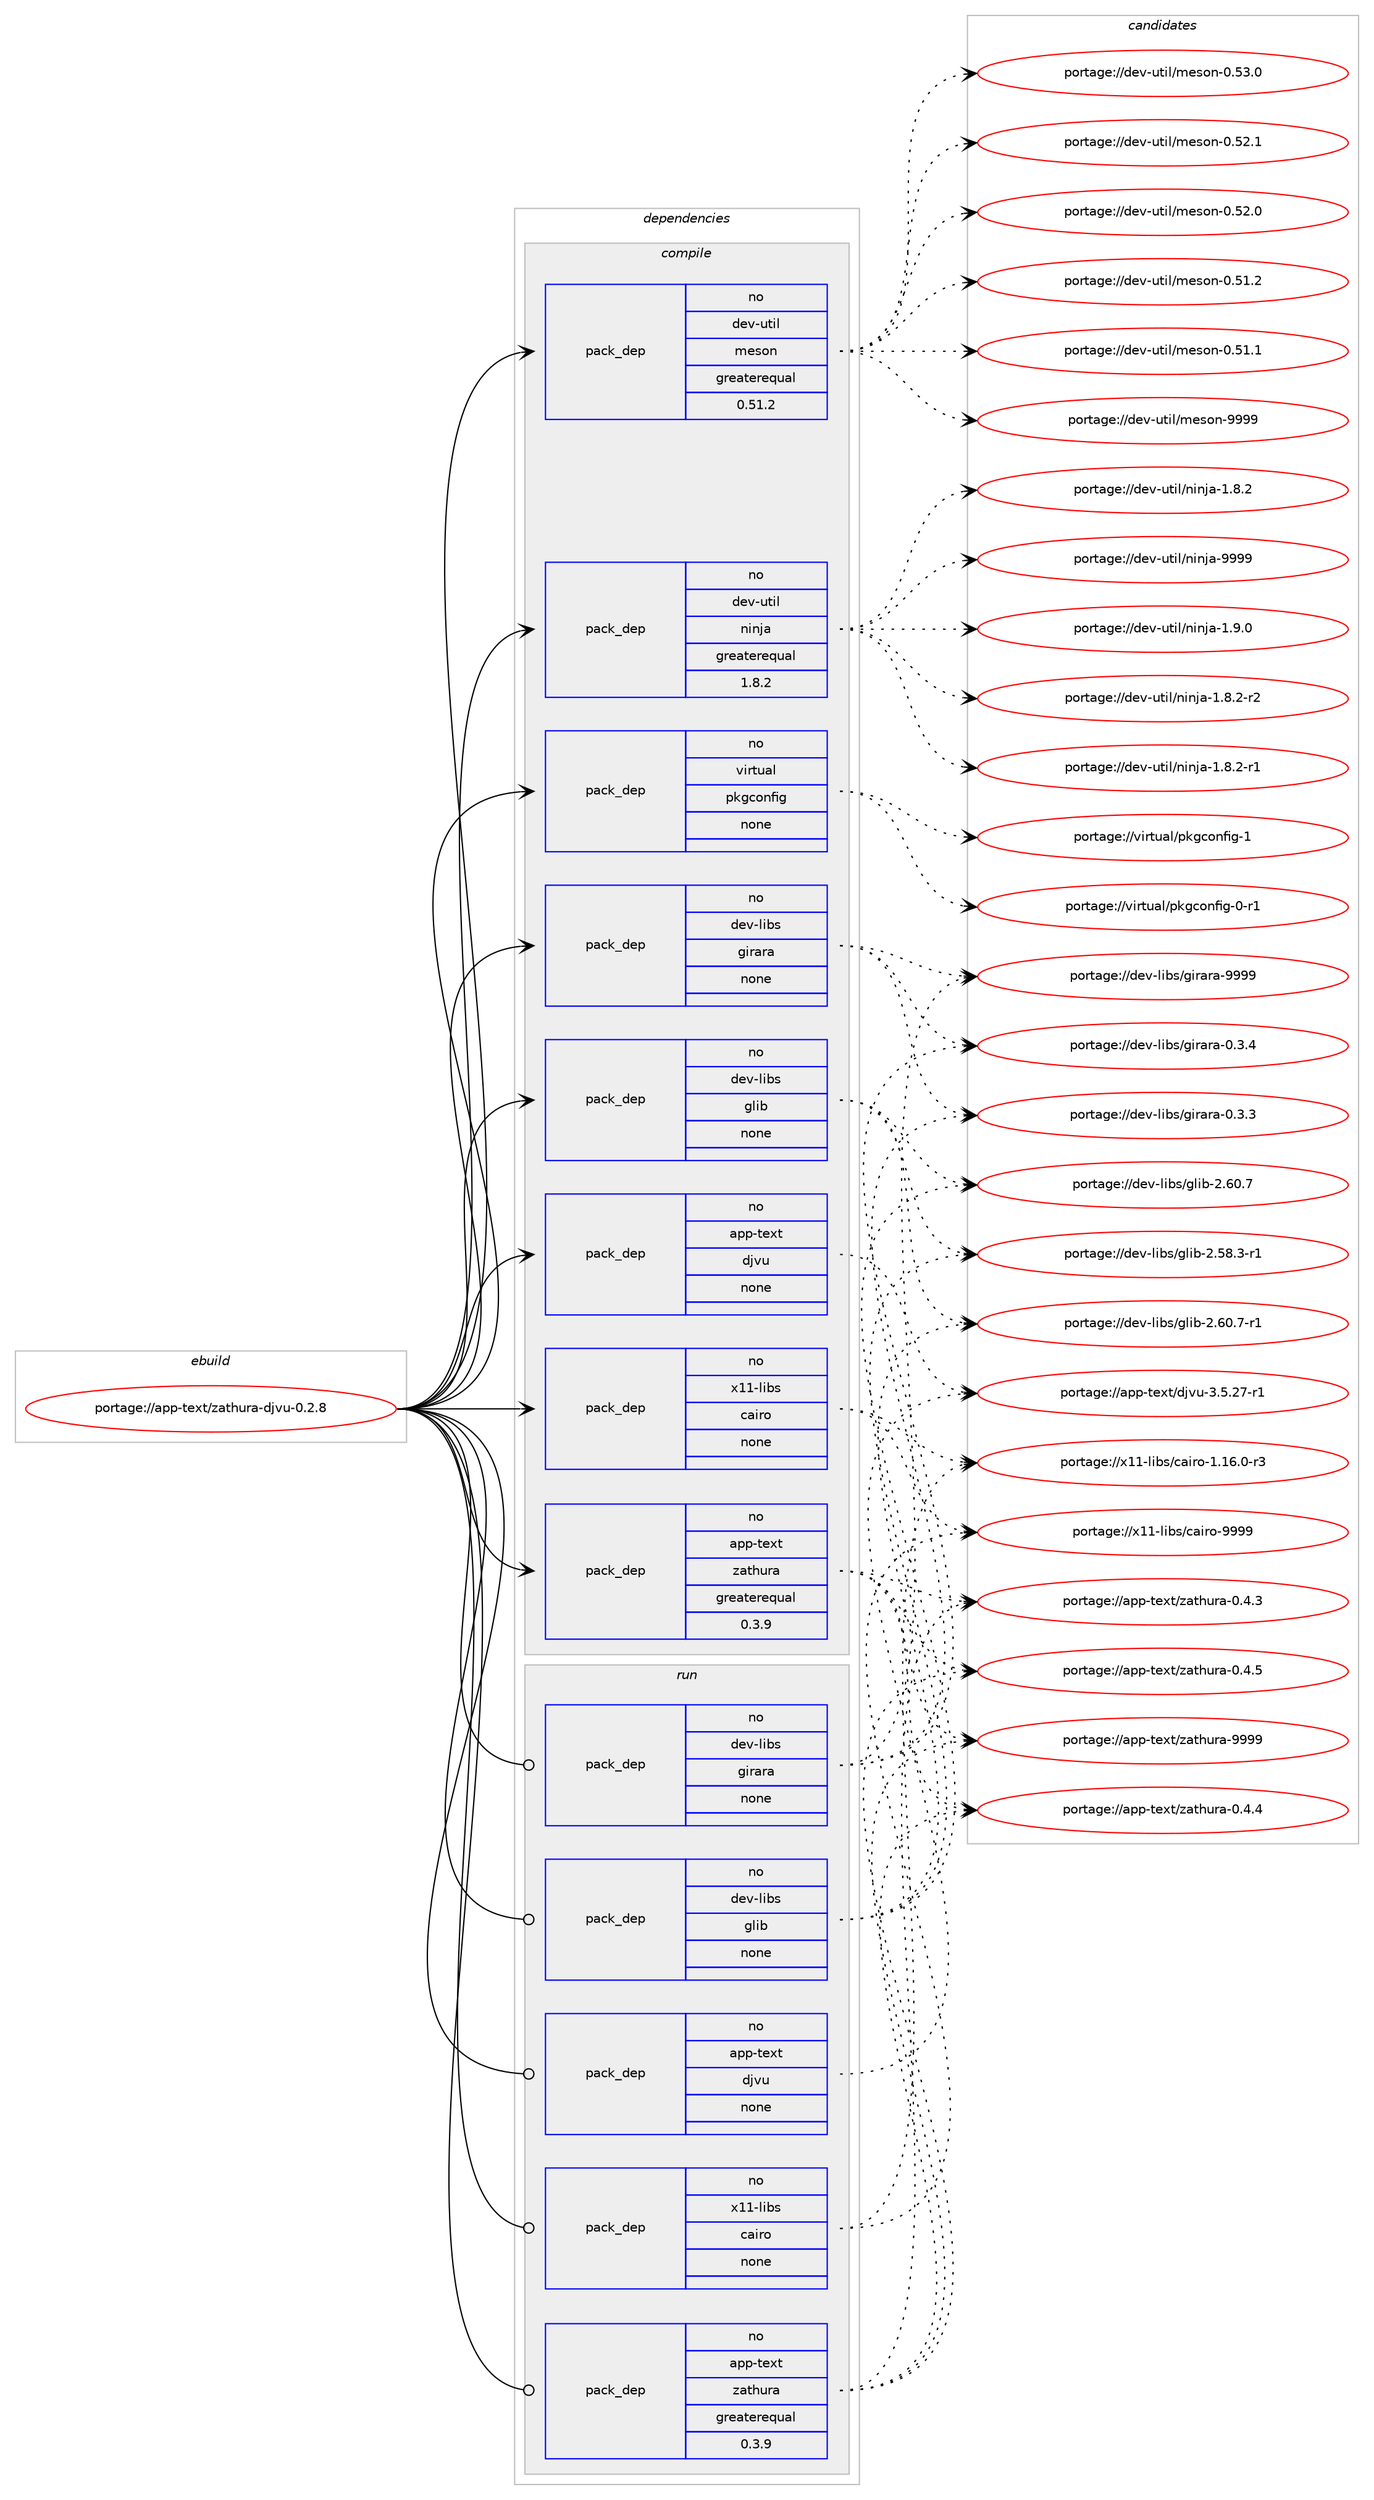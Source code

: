 digraph prolog {

# *************
# Graph options
# *************

newrank=true;
concentrate=true;
compound=true;
graph [rankdir=LR,fontname=Helvetica,fontsize=10,ranksep=1.5];#, ranksep=2.5, nodesep=0.2];
edge  [arrowhead=vee];
node  [fontname=Helvetica,fontsize=10];

# **********
# The ebuild
# **********

subgraph cluster_leftcol {
color=gray;
rank=same;
label=<<i>ebuild</i>>;
id [label="portage://app-text/zathura-djvu-0.2.8", color=red, width=4, href="../app-text/zathura-djvu-0.2.8.svg"];
}

# ****************
# The dependencies
# ****************

subgraph cluster_midcol {
color=gray;
label=<<i>dependencies</i>>;
subgraph cluster_compile {
fillcolor="#eeeeee";
style=filled;
label=<<i>compile</i>>;
subgraph pack443644 {
dependency590706 [label=<<TABLE BORDER="0" CELLBORDER="1" CELLSPACING="0" CELLPADDING="4" WIDTH="220"><TR><TD ROWSPAN="6" CELLPADDING="30">pack_dep</TD></TR><TR><TD WIDTH="110">no</TD></TR><TR><TD>app-text</TD></TR><TR><TD>djvu</TD></TR><TR><TD>none</TD></TR><TR><TD></TD></TR></TABLE>>, shape=none, color=blue];
}
id:e -> dependency590706:w [weight=20,style="solid",arrowhead="vee"];
subgraph pack443645 {
dependency590707 [label=<<TABLE BORDER="0" CELLBORDER="1" CELLSPACING="0" CELLPADDING="4" WIDTH="220"><TR><TD ROWSPAN="6" CELLPADDING="30">pack_dep</TD></TR><TR><TD WIDTH="110">no</TD></TR><TR><TD>app-text</TD></TR><TR><TD>zathura</TD></TR><TR><TD>greaterequal</TD></TR><TR><TD>0.3.9</TD></TR></TABLE>>, shape=none, color=blue];
}
id:e -> dependency590707:w [weight=20,style="solid",arrowhead="vee"];
subgraph pack443646 {
dependency590708 [label=<<TABLE BORDER="0" CELLBORDER="1" CELLSPACING="0" CELLPADDING="4" WIDTH="220"><TR><TD ROWSPAN="6" CELLPADDING="30">pack_dep</TD></TR><TR><TD WIDTH="110">no</TD></TR><TR><TD>dev-libs</TD></TR><TR><TD>girara</TD></TR><TR><TD>none</TD></TR><TR><TD></TD></TR></TABLE>>, shape=none, color=blue];
}
id:e -> dependency590708:w [weight=20,style="solid",arrowhead="vee"];
subgraph pack443647 {
dependency590709 [label=<<TABLE BORDER="0" CELLBORDER="1" CELLSPACING="0" CELLPADDING="4" WIDTH="220"><TR><TD ROWSPAN="6" CELLPADDING="30">pack_dep</TD></TR><TR><TD WIDTH="110">no</TD></TR><TR><TD>dev-libs</TD></TR><TR><TD>glib</TD></TR><TR><TD>none</TD></TR><TR><TD></TD></TR></TABLE>>, shape=none, color=blue];
}
id:e -> dependency590709:w [weight=20,style="solid",arrowhead="vee"];
subgraph pack443648 {
dependency590710 [label=<<TABLE BORDER="0" CELLBORDER="1" CELLSPACING="0" CELLPADDING="4" WIDTH="220"><TR><TD ROWSPAN="6" CELLPADDING="30">pack_dep</TD></TR><TR><TD WIDTH="110">no</TD></TR><TR><TD>dev-util</TD></TR><TR><TD>meson</TD></TR><TR><TD>greaterequal</TD></TR><TR><TD>0.51.2</TD></TR></TABLE>>, shape=none, color=blue];
}
id:e -> dependency590710:w [weight=20,style="solid",arrowhead="vee"];
subgraph pack443649 {
dependency590711 [label=<<TABLE BORDER="0" CELLBORDER="1" CELLSPACING="0" CELLPADDING="4" WIDTH="220"><TR><TD ROWSPAN="6" CELLPADDING="30">pack_dep</TD></TR><TR><TD WIDTH="110">no</TD></TR><TR><TD>dev-util</TD></TR><TR><TD>ninja</TD></TR><TR><TD>greaterequal</TD></TR><TR><TD>1.8.2</TD></TR></TABLE>>, shape=none, color=blue];
}
id:e -> dependency590711:w [weight=20,style="solid",arrowhead="vee"];
subgraph pack443650 {
dependency590712 [label=<<TABLE BORDER="0" CELLBORDER="1" CELLSPACING="0" CELLPADDING="4" WIDTH="220"><TR><TD ROWSPAN="6" CELLPADDING="30">pack_dep</TD></TR><TR><TD WIDTH="110">no</TD></TR><TR><TD>virtual</TD></TR><TR><TD>pkgconfig</TD></TR><TR><TD>none</TD></TR><TR><TD></TD></TR></TABLE>>, shape=none, color=blue];
}
id:e -> dependency590712:w [weight=20,style="solid",arrowhead="vee"];
subgraph pack443651 {
dependency590713 [label=<<TABLE BORDER="0" CELLBORDER="1" CELLSPACING="0" CELLPADDING="4" WIDTH="220"><TR><TD ROWSPAN="6" CELLPADDING="30">pack_dep</TD></TR><TR><TD WIDTH="110">no</TD></TR><TR><TD>x11-libs</TD></TR><TR><TD>cairo</TD></TR><TR><TD>none</TD></TR><TR><TD></TD></TR></TABLE>>, shape=none, color=blue];
}
id:e -> dependency590713:w [weight=20,style="solid",arrowhead="vee"];
}
subgraph cluster_compileandrun {
fillcolor="#eeeeee";
style=filled;
label=<<i>compile and run</i>>;
}
subgraph cluster_run {
fillcolor="#eeeeee";
style=filled;
label=<<i>run</i>>;
subgraph pack443652 {
dependency590714 [label=<<TABLE BORDER="0" CELLBORDER="1" CELLSPACING="0" CELLPADDING="4" WIDTH="220"><TR><TD ROWSPAN="6" CELLPADDING="30">pack_dep</TD></TR><TR><TD WIDTH="110">no</TD></TR><TR><TD>app-text</TD></TR><TR><TD>djvu</TD></TR><TR><TD>none</TD></TR><TR><TD></TD></TR></TABLE>>, shape=none, color=blue];
}
id:e -> dependency590714:w [weight=20,style="solid",arrowhead="odot"];
subgraph pack443653 {
dependency590715 [label=<<TABLE BORDER="0" CELLBORDER="1" CELLSPACING="0" CELLPADDING="4" WIDTH="220"><TR><TD ROWSPAN="6" CELLPADDING="30">pack_dep</TD></TR><TR><TD WIDTH="110">no</TD></TR><TR><TD>app-text</TD></TR><TR><TD>zathura</TD></TR><TR><TD>greaterequal</TD></TR><TR><TD>0.3.9</TD></TR></TABLE>>, shape=none, color=blue];
}
id:e -> dependency590715:w [weight=20,style="solid",arrowhead="odot"];
subgraph pack443654 {
dependency590716 [label=<<TABLE BORDER="0" CELLBORDER="1" CELLSPACING="0" CELLPADDING="4" WIDTH="220"><TR><TD ROWSPAN="6" CELLPADDING="30">pack_dep</TD></TR><TR><TD WIDTH="110">no</TD></TR><TR><TD>dev-libs</TD></TR><TR><TD>girara</TD></TR><TR><TD>none</TD></TR><TR><TD></TD></TR></TABLE>>, shape=none, color=blue];
}
id:e -> dependency590716:w [weight=20,style="solid",arrowhead="odot"];
subgraph pack443655 {
dependency590717 [label=<<TABLE BORDER="0" CELLBORDER="1" CELLSPACING="0" CELLPADDING="4" WIDTH="220"><TR><TD ROWSPAN="6" CELLPADDING="30">pack_dep</TD></TR><TR><TD WIDTH="110">no</TD></TR><TR><TD>dev-libs</TD></TR><TR><TD>glib</TD></TR><TR><TD>none</TD></TR><TR><TD></TD></TR></TABLE>>, shape=none, color=blue];
}
id:e -> dependency590717:w [weight=20,style="solid",arrowhead="odot"];
subgraph pack443656 {
dependency590718 [label=<<TABLE BORDER="0" CELLBORDER="1" CELLSPACING="0" CELLPADDING="4" WIDTH="220"><TR><TD ROWSPAN="6" CELLPADDING="30">pack_dep</TD></TR><TR><TD WIDTH="110">no</TD></TR><TR><TD>x11-libs</TD></TR><TR><TD>cairo</TD></TR><TR><TD>none</TD></TR><TR><TD></TD></TR></TABLE>>, shape=none, color=blue];
}
id:e -> dependency590718:w [weight=20,style="solid",arrowhead="odot"];
}
}

# **************
# The candidates
# **************

subgraph cluster_choices {
rank=same;
color=gray;
label=<<i>candidates</i>>;

subgraph choice443644 {
color=black;
nodesep=1;
choice971121124511610112011647100106118117455146534650554511449 [label="portage://app-text/djvu-3.5.27-r1", color=red, width=4,href="../app-text/djvu-3.5.27-r1.svg"];
dependency590706:e -> choice971121124511610112011647100106118117455146534650554511449:w [style=dotted,weight="100"];
}
subgraph choice443645 {
color=black;
nodesep=1;
choice97112112451161011201164712297116104117114974557575757 [label="portage://app-text/zathura-9999", color=red, width=4,href="../app-text/zathura-9999.svg"];
choice9711211245116101120116471229711610411711497454846524653 [label="portage://app-text/zathura-0.4.5", color=red, width=4,href="../app-text/zathura-0.4.5.svg"];
choice9711211245116101120116471229711610411711497454846524652 [label="portage://app-text/zathura-0.4.4", color=red, width=4,href="../app-text/zathura-0.4.4.svg"];
choice9711211245116101120116471229711610411711497454846524651 [label="portage://app-text/zathura-0.4.3", color=red, width=4,href="../app-text/zathura-0.4.3.svg"];
dependency590707:e -> choice97112112451161011201164712297116104117114974557575757:w [style=dotted,weight="100"];
dependency590707:e -> choice9711211245116101120116471229711610411711497454846524653:w [style=dotted,weight="100"];
dependency590707:e -> choice9711211245116101120116471229711610411711497454846524652:w [style=dotted,weight="100"];
dependency590707:e -> choice9711211245116101120116471229711610411711497454846524651:w [style=dotted,weight="100"];
}
subgraph choice443646 {
color=black;
nodesep=1;
choice10010111845108105981154710310511497114974557575757 [label="portage://dev-libs/girara-9999", color=red, width=4,href="../dev-libs/girara-9999.svg"];
choice1001011184510810598115471031051149711497454846514652 [label="portage://dev-libs/girara-0.3.4", color=red, width=4,href="../dev-libs/girara-0.3.4.svg"];
choice1001011184510810598115471031051149711497454846514651 [label="portage://dev-libs/girara-0.3.3", color=red, width=4,href="../dev-libs/girara-0.3.3.svg"];
dependency590708:e -> choice10010111845108105981154710310511497114974557575757:w [style=dotted,weight="100"];
dependency590708:e -> choice1001011184510810598115471031051149711497454846514652:w [style=dotted,weight="100"];
dependency590708:e -> choice1001011184510810598115471031051149711497454846514651:w [style=dotted,weight="100"];
}
subgraph choice443647 {
color=black;
nodesep=1;
choice10010111845108105981154710310810598455046544846554511449 [label="portage://dev-libs/glib-2.60.7-r1", color=red, width=4,href="../dev-libs/glib-2.60.7-r1.svg"];
choice1001011184510810598115471031081059845504654484655 [label="portage://dev-libs/glib-2.60.7", color=red, width=4,href="../dev-libs/glib-2.60.7.svg"];
choice10010111845108105981154710310810598455046535646514511449 [label="portage://dev-libs/glib-2.58.3-r1", color=red, width=4,href="../dev-libs/glib-2.58.3-r1.svg"];
dependency590709:e -> choice10010111845108105981154710310810598455046544846554511449:w [style=dotted,weight="100"];
dependency590709:e -> choice1001011184510810598115471031081059845504654484655:w [style=dotted,weight="100"];
dependency590709:e -> choice10010111845108105981154710310810598455046535646514511449:w [style=dotted,weight="100"];
}
subgraph choice443648 {
color=black;
nodesep=1;
choice10010111845117116105108471091011151111104557575757 [label="portage://dev-util/meson-9999", color=red, width=4,href="../dev-util/meson-9999.svg"];
choice100101118451171161051084710910111511111045484653514648 [label="portage://dev-util/meson-0.53.0", color=red, width=4,href="../dev-util/meson-0.53.0.svg"];
choice100101118451171161051084710910111511111045484653504649 [label="portage://dev-util/meson-0.52.1", color=red, width=4,href="../dev-util/meson-0.52.1.svg"];
choice100101118451171161051084710910111511111045484653504648 [label="portage://dev-util/meson-0.52.0", color=red, width=4,href="../dev-util/meson-0.52.0.svg"];
choice100101118451171161051084710910111511111045484653494650 [label="portage://dev-util/meson-0.51.2", color=red, width=4,href="../dev-util/meson-0.51.2.svg"];
choice100101118451171161051084710910111511111045484653494649 [label="portage://dev-util/meson-0.51.1", color=red, width=4,href="../dev-util/meson-0.51.1.svg"];
dependency590710:e -> choice10010111845117116105108471091011151111104557575757:w [style=dotted,weight="100"];
dependency590710:e -> choice100101118451171161051084710910111511111045484653514648:w [style=dotted,weight="100"];
dependency590710:e -> choice100101118451171161051084710910111511111045484653504649:w [style=dotted,weight="100"];
dependency590710:e -> choice100101118451171161051084710910111511111045484653504648:w [style=dotted,weight="100"];
dependency590710:e -> choice100101118451171161051084710910111511111045484653494650:w [style=dotted,weight="100"];
dependency590710:e -> choice100101118451171161051084710910111511111045484653494649:w [style=dotted,weight="100"];
}
subgraph choice443649 {
color=black;
nodesep=1;
choice1001011184511711610510847110105110106974557575757 [label="portage://dev-util/ninja-9999", color=red, width=4,href="../dev-util/ninja-9999.svg"];
choice100101118451171161051084711010511010697454946574648 [label="portage://dev-util/ninja-1.9.0", color=red, width=4,href="../dev-util/ninja-1.9.0.svg"];
choice1001011184511711610510847110105110106974549465646504511450 [label="portage://dev-util/ninja-1.8.2-r2", color=red, width=4,href="../dev-util/ninja-1.8.2-r2.svg"];
choice1001011184511711610510847110105110106974549465646504511449 [label="portage://dev-util/ninja-1.8.2-r1", color=red, width=4,href="../dev-util/ninja-1.8.2-r1.svg"];
choice100101118451171161051084711010511010697454946564650 [label="portage://dev-util/ninja-1.8.2", color=red, width=4,href="../dev-util/ninja-1.8.2.svg"];
dependency590711:e -> choice1001011184511711610510847110105110106974557575757:w [style=dotted,weight="100"];
dependency590711:e -> choice100101118451171161051084711010511010697454946574648:w [style=dotted,weight="100"];
dependency590711:e -> choice1001011184511711610510847110105110106974549465646504511450:w [style=dotted,weight="100"];
dependency590711:e -> choice1001011184511711610510847110105110106974549465646504511449:w [style=dotted,weight="100"];
dependency590711:e -> choice100101118451171161051084711010511010697454946564650:w [style=dotted,weight="100"];
}
subgraph choice443650 {
color=black;
nodesep=1;
choice1181051141161179710847112107103991111101021051034549 [label="portage://virtual/pkgconfig-1", color=red, width=4,href="../virtual/pkgconfig-1.svg"];
choice11810511411611797108471121071039911111010210510345484511449 [label="portage://virtual/pkgconfig-0-r1", color=red, width=4,href="../virtual/pkgconfig-0-r1.svg"];
dependency590712:e -> choice1181051141161179710847112107103991111101021051034549:w [style=dotted,weight="100"];
dependency590712:e -> choice11810511411611797108471121071039911111010210510345484511449:w [style=dotted,weight="100"];
}
subgraph choice443651 {
color=black;
nodesep=1;
choice120494945108105981154799971051141114557575757 [label="portage://x11-libs/cairo-9999", color=red, width=4,href="../x11-libs/cairo-9999.svg"];
choice12049494510810598115479997105114111454946495446484511451 [label="portage://x11-libs/cairo-1.16.0-r3", color=red, width=4,href="../x11-libs/cairo-1.16.0-r3.svg"];
dependency590713:e -> choice120494945108105981154799971051141114557575757:w [style=dotted,weight="100"];
dependency590713:e -> choice12049494510810598115479997105114111454946495446484511451:w [style=dotted,weight="100"];
}
subgraph choice443652 {
color=black;
nodesep=1;
choice971121124511610112011647100106118117455146534650554511449 [label="portage://app-text/djvu-3.5.27-r1", color=red, width=4,href="../app-text/djvu-3.5.27-r1.svg"];
dependency590714:e -> choice971121124511610112011647100106118117455146534650554511449:w [style=dotted,weight="100"];
}
subgraph choice443653 {
color=black;
nodesep=1;
choice97112112451161011201164712297116104117114974557575757 [label="portage://app-text/zathura-9999", color=red, width=4,href="../app-text/zathura-9999.svg"];
choice9711211245116101120116471229711610411711497454846524653 [label="portage://app-text/zathura-0.4.5", color=red, width=4,href="../app-text/zathura-0.4.5.svg"];
choice9711211245116101120116471229711610411711497454846524652 [label="portage://app-text/zathura-0.4.4", color=red, width=4,href="../app-text/zathura-0.4.4.svg"];
choice9711211245116101120116471229711610411711497454846524651 [label="portage://app-text/zathura-0.4.3", color=red, width=4,href="../app-text/zathura-0.4.3.svg"];
dependency590715:e -> choice97112112451161011201164712297116104117114974557575757:w [style=dotted,weight="100"];
dependency590715:e -> choice9711211245116101120116471229711610411711497454846524653:w [style=dotted,weight="100"];
dependency590715:e -> choice9711211245116101120116471229711610411711497454846524652:w [style=dotted,weight="100"];
dependency590715:e -> choice9711211245116101120116471229711610411711497454846524651:w [style=dotted,weight="100"];
}
subgraph choice443654 {
color=black;
nodesep=1;
choice10010111845108105981154710310511497114974557575757 [label="portage://dev-libs/girara-9999", color=red, width=4,href="../dev-libs/girara-9999.svg"];
choice1001011184510810598115471031051149711497454846514652 [label="portage://dev-libs/girara-0.3.4", color=red, width=4,href="../dev-libs/girara-0.3.4.svg"];
choice1001011184510810598115471031051149711497454846514651 [label="portage://dev-libs/girara-0.3.3", color=red, width=4,href="../dev-libs/girara-0.3.3.svg"];
dependency590716:e -> choice10010111845108105981154710310511497114974557575757:w [style=dotted,weight="100"];
dependency590716:e -> choice1001011184510810598115471031051149711497454846514652:w [style=dotted,weight="100"];
dependency590716:e -> choice1001011184510810598115471031051149711497454846514651:w [style=dotted,weight="100"];
}
subgraph choice443655 {
color=black;
nodesep=1;
choice10010111845108105981154710310810598455046544846554511449 [label="portage://dev-libs/glib-2.60.7-r1", color=red, width=4,href="../dev-libs/glib-2.60.7-r1.svg"];
choice1001011184510810598115471031081059845504654484655 [label="portage://dev-libs/glib-2.60.7", color=red, width=4,href="../dev-libs/glib-2.60.7.svg"];
choice10010111845108105981154710310810598455046535646514511449 [label="portage://dev-libs/glib-2.58.3-r1", color=red, width=4,href="../dev-libs/glib-2.58.3-r1.svg"];
dependency590717:e -> choice10010111845108105981154710310810598455046544846554511449:w [style=dotted,weight="100"];
dependency590717:e -> choice1001011184510810598115471031081059845504654484655:w [style=dotted,weight="100"];
dependency590717:e -> choice10010111845108105981154710310810598455046535646514511449:w [style=dotted,weight="100"];
}
subgraph choice443656 {
color=black;
nodesep=1;
choice120494945108105981154799971051141114557575757 [label="portage://x11-libs/cairo-9999", color=red, width=4,href="../x11-libs/cairo-9999.svg"];
choice12049494510810598115479997105114111454946495446484511451 [label="portage://x11-libs/cairo-1.16.0-r3", color=red, width=4,href="../x11-libs/cairo-1.16.0-r3.svg"];
dependency590718:e -> choice120494945108105981154799971051141114557575757:w [style=dotted,weight="100"];
dependency590718:e -> choice12049494510810598115479997105114111454946495446484511451:w [style=dotted,weight="100"];
}
}

}
